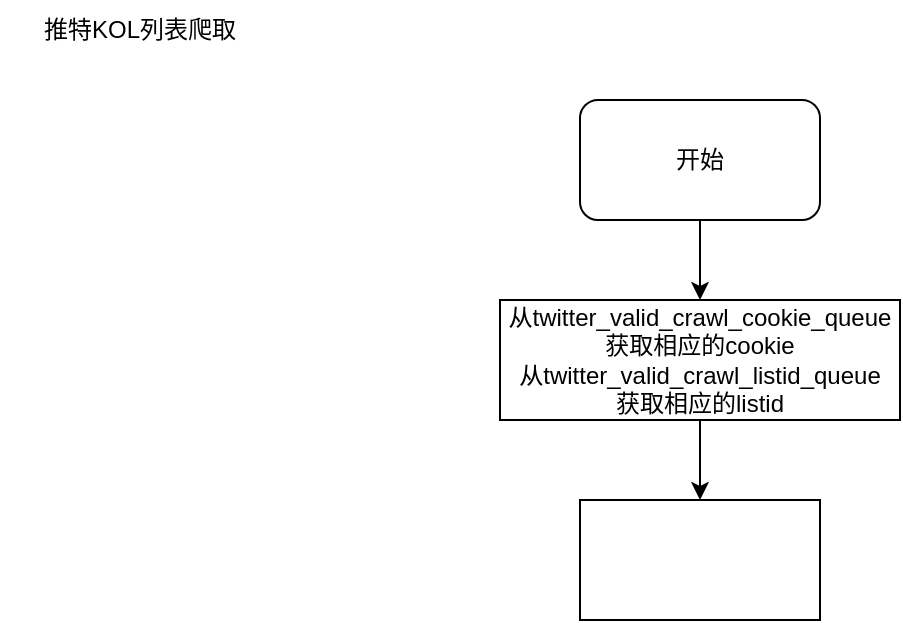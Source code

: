 <mxfile version="28.0.7">
  <diagram name="第 1 页" id="6ny4iAK-fgTeWSgnf-Er">
    <mxGraphModel dx="1281" dy="535" grid="1" gridSize="10" guides="1" tooltips="1" connect="1" arrows="1" fold="1" page="1" pageScale="1" pageWidth="827" pageHeight="1169" math="0" shadow="0">
      <root>
        <mxCell id="0" />
        <mxCell id="1" parent="0" />
        <mxCell id="dM6Wh53GjmMQni_ABU6o-3" style="edgeStyle=orthogonalEdgeStyle;rounded=0;orthogonalLoop=1;jettySize=auto;html=1;" edge="1" parent="1" source="dM6Wh53GjmMQni_ABU6o-1">
          <mxGeometry relative="1" as="geometry">
            <mxPoint x="390" y="170" as="targetPoint" />
          </mxGeometry>
        </mxCell>
        <mxCell id="dM6Wh53GjmMQni_ABU6o-1" value="开始" style="rounded=1;whiteSpace=wrap;html=1;" vertex="1" parent="1">
          <mxGeometry x="330" y="70" width="120" height="60" as="geometry" />
        </mxCell>
        <mxCell id="dM6Wh53GjmMQni_ABU6o-2" value="推特KOL列表爬取" style="text;html=1;align=center;verticalAlign=middle;whiteSpace=wrap;rounded=0;" vertex="1" parent="1">
          <mxGeometry x="40" y="20" width="140" height="30" as="geometry" />
        </mxCell>
        <mxCell id="dM6Wh53GjmMQni_ABU6o-5" style="edgeStyle=orthogonalEdgeStyle;rounded=0;orthogonalLoop=1;jettySize=auto;html=1;" edge="1" parent="1" source="dM6Wh53GjmMQni_ABU6o-4">
          <mxGeometry relative="1" as="geometry">
            <mxPoint x="390" y="270" as="targetPoint" />
          </mxGeometry>
        </mxCell>
        <mxCell id="dM6Wh53GjmMQni_ABU6o-4" value="从twitter_valid_crawl_cookie_queue获取相应的cookie&lt;br&gt;从twitter_valid_crawl_listid_queue&lt;div&gt;获取相应的listid&lt;/div&gt;" style="rounded=0;whiteSpace=wrap;html=1;" vertex="1" parent="1">
          <mxGeometry x="290" y="170" width="200" height="60" as="geometry" />
        </mxCell>
        <mxCell id="dM6Wh53GjmMQni_ABU6o-6" value="" style="rounded=0;whiteSpace=wrap;html=1;" vertex="1" parent="1">
          <mxGeometry x="330" y="270" width="120" height="60" as="geometry" />
        </mxCell>
      </root>
    </mxGraphModel>
  </diagram>
</mxfile>
